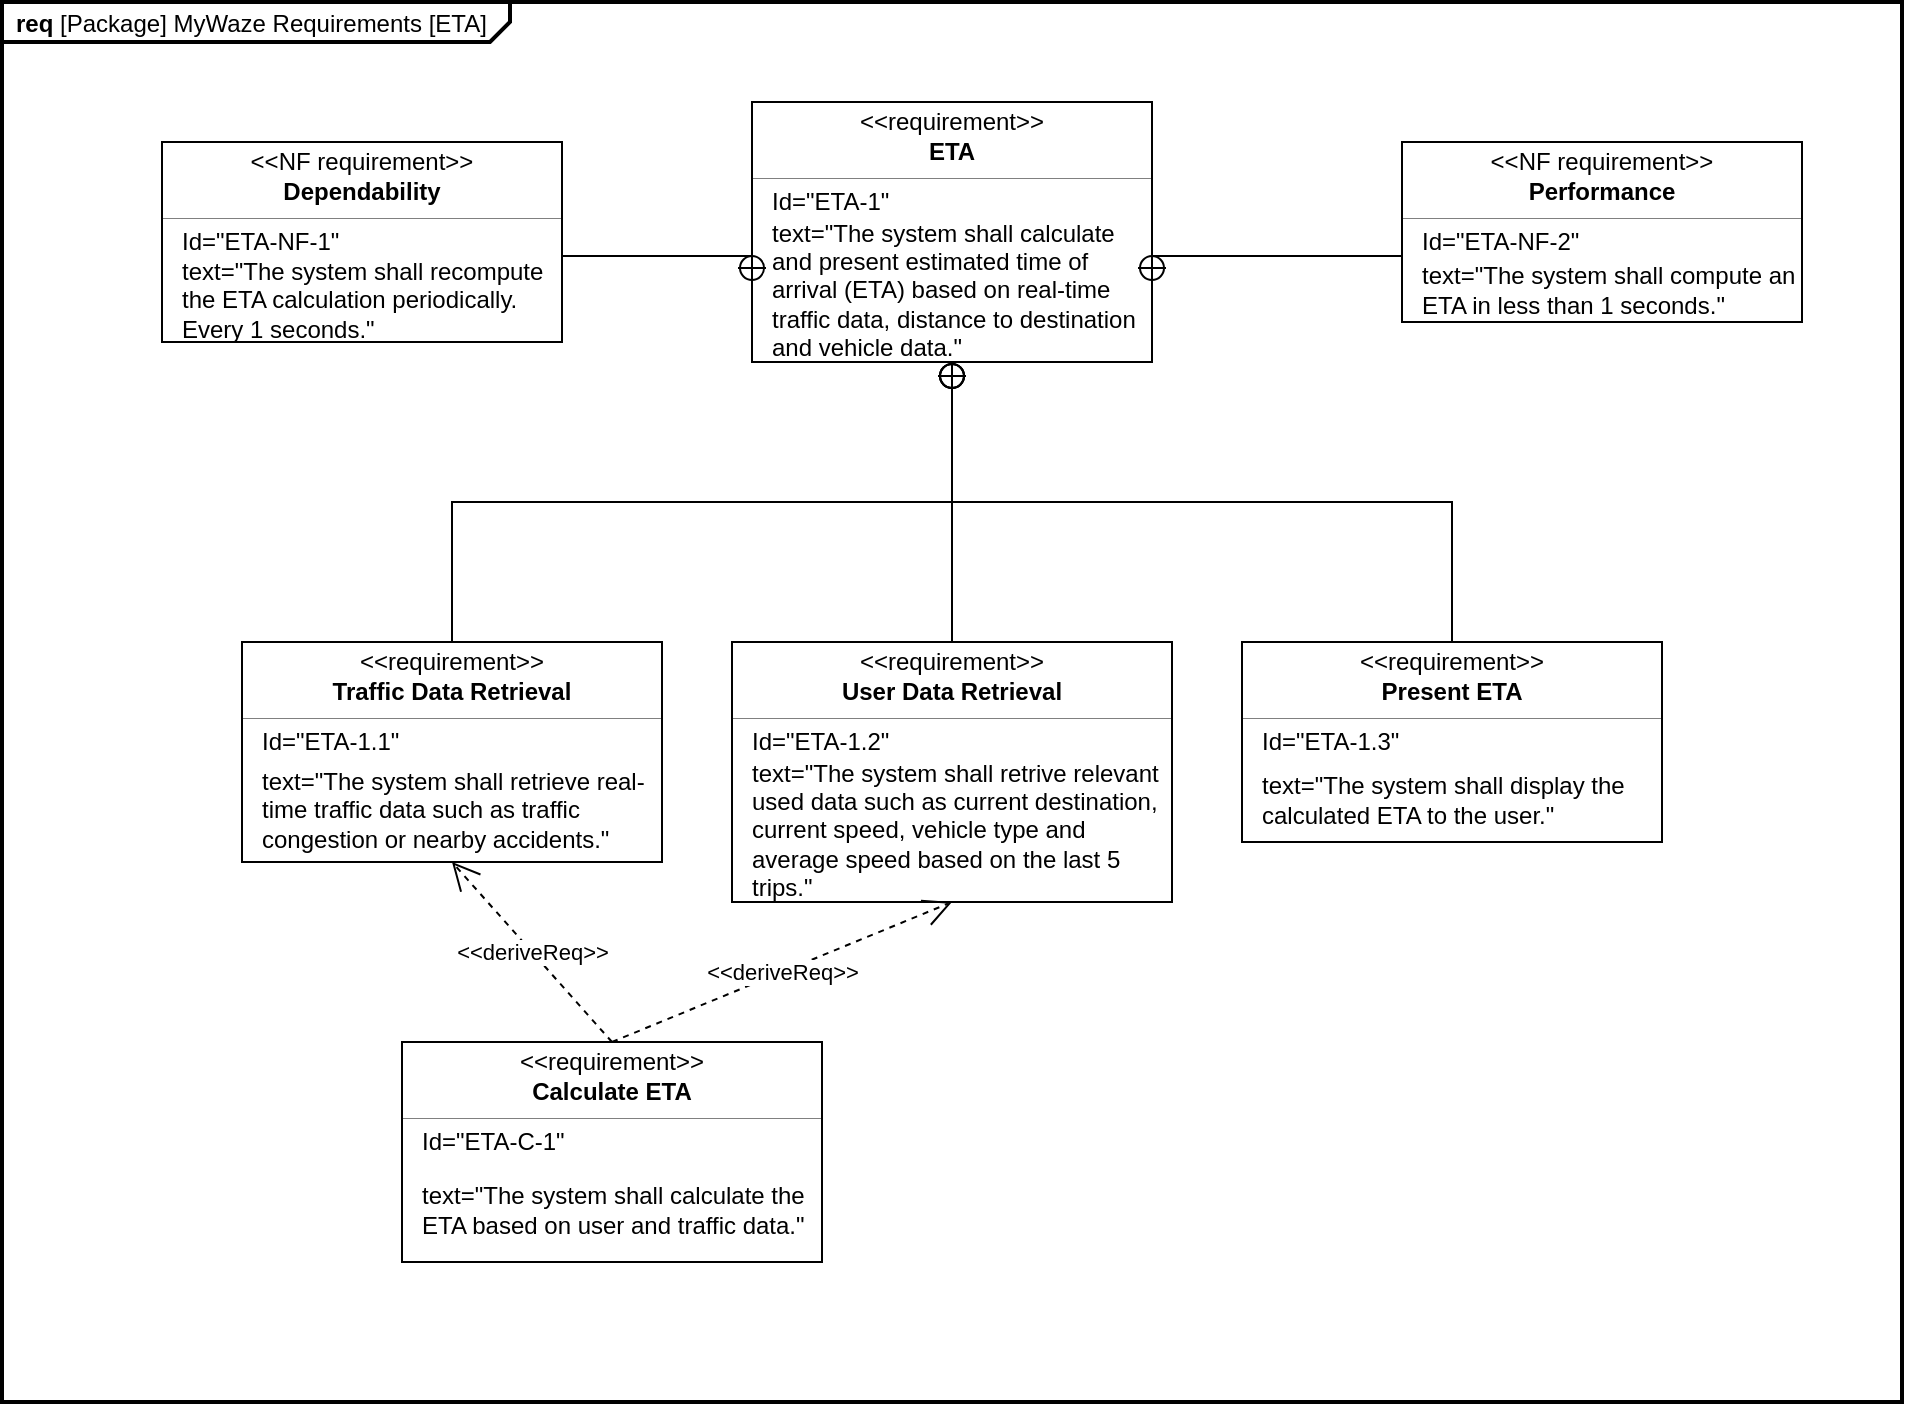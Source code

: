 <mxfile version="26.2.15">
  <diagram name="Page-1" id="RYryXJgeClwT_s10glKc">
    <mxGraphModel dx="984" dy="581" grid="1" gridSize="10" guides="1" tooltips="1" connect="1" arrows="1" fold="1" page="1" pageScale="1" pageWidth="1200" pageHeight="1600" math="0" shadow="0">
      <root>
        <mxCell id="0" />
        <mxCell id="1" parent="0" />
        <mxCell id="uUtpc5BEV1a3jRWs49Oi-1" value="&lt;p style=&quot;margin:0px;margin-top:4px;margin-left:7px;text-align:left;&quot;&gt;&lt;b&gt;req&lt;/b&gt;&amp;nbsp;&lt;span style=&quot;background-color: transparent; color: light-dark(rgb(0, 0, 0), rgb(255, 255, 255));&quot;&gt;[Package] MyWaze Requirements [&lt;/span&gt;&lt;span style=&quot;background-color: transparent; color: light-dark(rgb(0, 0, 0), rgb(255, 255, 255));&quot;&gt;ETA]&lt;/span&gt;&lt;/p&gt;" style="html=1;shape=mxgraph.sysml.package;overflow=fill;labelX=254.4;strokeWidth=2;align=center;" parent="1" vertex="1">
          <mxGeometry x="170" y="130" width="950" height="700" as="geometry" />
        </mxCell>
        <mxCell id="uUtpc5BEV1a3jRWs49Oi-2" value="" style="rounded=0;html=1;labelBackgroundColor=none;endArrow=none;edgeStyle=elbowEdgeStyle;elbow=vertical;startArrow=sysMLPackCont;startSize=12;exitX=0.5;exitY=1;exitDx=0;exitDy=0;" parent="1" source="uUtpc5BEV1a3jRWs49Oi-9" target="uUtpc5BEV1a3jRWs49Oi-16" edge="1">
          <mxGeometry relative="1" as="geometry">
            <mxPoint x="540" y="360.0" as="sourcePoint" />
            <mxPoint x="450" y="450" as="targetPoint" />
          </mxGeometry>
        </mxCell>
        <mxCell id="uUtpc5BEV1a3jRWs49Oi-3" value="" style="rounded=0;html=1;labelBackgroundColor=none;endArrow=none;edgeStyle=elbowEdgeStyle;elbow=vertical;startArrow=sysMLPackCont;startSize=12;exitX=0.5;exitY=1;exitDx=0;exitDy=0;" parent="1" source="uUtpc5BEV1a3jRWs49Oi-9" target="uUtpc5BEV1a3jRWs49Oi-10" edge="1">
          <mxGeometry relative="1" as="geometry">
            <mxPoint x="540" y="360" as="sourcePoint" />
            <mxPoint x="630" y="450.0" as="targetPoint" />
          </mxGeometry>
        </mxCell>
        <mxCell id="uUtpc5BEV1a3jRWs49Oi-4" value="" style="fontStyle=1;align=center;verticalAlign=middle;childLayout=stackLayout;horizontal=1;horizontalStack=0;resizeParent=1;resizeParentMax=0;resizeLast=0;marginBottom=0;" parent="1" vertex="1">
          <mxGeometry x="545" y="180" width="200" height="130" as="geometry" />
        </mxCell>
        <mxCell id="uUtpc5BEV1a3jRWs49Oi-5" value="&amp;lt;&amp;lt;requirement&amp;gt;&amp;gt;" style="html=1;align=center;spacing=0;verticalAlign=middle;strokeColor=none;fillColor=none;whiteSpace=wrap;spacingTop=3;" parent="uUtpc5BEV1a3jRWs49Oi-4" vertex="1">
          <mxGeometry width="200" height="16" as="geometry" />
        </mxCell>
        <mxCell id="uUtpc5BEV1a3jRWs49Oi-6" value="ETA" style="html=1;align=center;spacing=0;verticalAlign=middle;strokeColor=none;fillColor=none;whiteSpace=wrap;fontStyle=1" parent="uUtpc5BEV1a3jRWs49Oi-4" vertex="1">
          <mxGeometry y="16" width="200" height="18" as="geometry" />
        </mxCell>
        <mxCell id="uUtpc5BEV1a3jRWs49Oi-7" value="" style="line;strokeWidth=0.25;fillColor=none;align=left;verticalAlign=middle;spacingTop=-1;spacingLeft=3;spacingRight=3;rotatable=0;labelPosition=right;points=[];portConstraint=eastwest;" parent="uUtpc5BEV1a3jRWs49Oi-4" vertex="1">
          <mxGeometry y="34" width="200" height="8" as="geometry" />
        </mxCell>
        <mxCell id="uUtpc5BEV1a3jRWs49Oi-8" value="Id=&quot;ETA-1&quot;" style="html=1;align=left;spacing=0;verticalAlign=middle;strokeColor=none;fillColor=none;whiteSpace=wrap;spacingLeft=10;" parent="uUtpc5BEV1a3jRWs49Oi-4" vertex="1">
          <mxGeometry y="42" width="200" height="16" as="geometry" />
        </mxCell>
        <mxCell id="uUtpc5BEV1a3jRWs49Oi-9" value="text=&quot;The system shall calculate and present estimated time of arrival (ETA) based on real-time traffic data, distance to destination and vehicle data.&quot;" style="html=1;align=left;spacing=0;verticalAlign=middle;strokeColor=none;fillColor=none;whiteSpace=wrap;spacingLeft=10;" parent="uUtpc5BEV1a3jRWs49Oi-4" vertex="1">
          <mxGeometry y="58" width="200" height="72" as="geometry" />
        </mxCell>
        <mxCell id="uUtpc5BEV1a3jRWs49Oi-10" value="" style="fontStyle=1;align=center;verticalAlign=middle;childLayout=stackLayout;horizontal=1;horizontalStack=0;resizeParent=1;resizeParentMax=0;resizeLast=0;marginBottom=0;" parent="1" vertex="1">
          <mxGeometry x="535" y="450.0" width="220" height="130" as="geometry" />
        </mxCell>
        <mxCell id="uUtpc5BEV1a3jRWs49Oi-11" value="&amp;lt;&amp;lt;requirement&amp;gt;&amp;gt;" style="html=1;align=center;spacing=0;verticalAlign=middle;strokeColor=none;fillColor=none;whiteSpace=wrap;spacingTop=3;" parent="uUtpc5BEV1a3jRWs49Oi-10" vertex="1">
          <mxGeometry width="220" height="16" as="geometry" />
        </mxCell>
        <mxCell id="uUtpc5BEV1a3jRWs49Oi-12" value="User Data Retrieval" style="html=1;align=center;spacing=0;verticalAlign=middle;strokeColor=none;fillColor=none;whiteSpace=wrap;fontStyle=1" parent="uUtpc5BEV1a3jRWs49Oi-10" vertex="1">
          <mxGeometry y="16" width="220" height="18" as="geometry" />
        </mxCell>
        <mxCell id="uUtpc5BEV1a3jRWs49Oi-13" value="" style="line;strokeWidth=0.25;fillColor=none;align=left;verticalAlign=middle;spacingTop=-1;spacingLeft=3;spacingRight=3;rotatable=0;labelPosition=right;points=[];portConstraint=eastwest;" parent="uUtpc5BEV1a3jRWs49Oi-10" vertex="1">
          <mxGeometry y="34" width="220" height="8" as="geometry" />
        </mxCell>
        <mxCell id="uUtpc5BEV1a3jRWs49Oi-14" value="Id=&quot;ETA-1.2&quot;" style="html=1;align=left;spacing=0;verticalAlign=middle;strokeColor=none;fillColor=none;whiteSpace=wrap;spacingLeft=10;" parent="uUtpc5BEV1a3jRWs49Oi-10" vertex="1">
          <mxGeometry y="42" width="220" height="16" as="geometry" />
        </mxCell>
        <mxCell id="uUtpc5BEV1a3jRWs49Oi-15" value="text=&quot;The system shall retrive relevant used data such as current destination, current speed, vehicle type and average speed based on the last 5 trips.&quot;" style="html=1;align=left;spacing=0;verticalAlign=middle;strokeColor=none;fillColor=none;whiteSpace=wrap;spacingLeft=10;" parent="uUtpc5BEV1a3jRWs49Oi-10" vertex="1">
          <mxGeometry y="58" width="220" height="72" as="geometry" />
        </mxCell>
        <mxCell id="uUtpc5BEV1a3jRWs49Oi-16" value="" style="fontStyle=1;align=center;verticalAlign=middle;childLayout=stackLayout;horizontal=1;horizontalStack=0;resizeParent=1;resizeParentMax=0;resizeLast=0;marginBottom=0;" parent="1" vertex="1">
          <mxGeometry x="290" y="450.0" width="210" height="110" as="geometry" />
        </mxCell>
        <mxCell id="uUtpc5BEV1a3jRWs49Oi-17" value="&amp;lt;&amp;lt;requirement&amp;gt;&amp;gt;" style="html=1;align=center;spacing=0;verticalAlign=middle;strokeColor=none;fillColor=none;whiteSpace=wrap;spacingTop=3;" parent="uUtpc5BEV1a3jRWs49Oi-16" vertex="1">
          <mxGeometry width="210" height="16" as="geometry" />
        </mxCell>
        <mxCell id="uUtpc5BEV1a3jRWs49Oi-18" value="Traffic Data Retrieval" style="html=1;align=center;spacing=0;verticalAlign=middle;strokeColor=none;fillColor=none;whiteSpace=wrap;fontStyle=1" parent="uUtpc5BEV1a3jRWs49Oi-16" vertex="1">
          <mxGeometry y="16" width="210" height="18" as="geometry" />
        </mxCell>
        <mxCell id="uUtpc5BEV1a3jRWs49Oi-19" value="" style="line;strokeWidth=0.25;fillColor=none;align=left;verticalAlign=middle;spacingTop=-1;spacingLeft=3;spacingRight=3;rotatable=0;labelPosition=right;points=[];portConstraint=eastwest;" parent="uUtpc5BEV1a3jRWs49Oi-16" vertex="1">
          <mxGeometry y="34" width="210" height="8" as="geometry" />
        </mxCell>
        <mxCell id="uUtpc5BEV1a3jRWs49Oi-20" value="Id=&quot;ETA-1.1&quot;" style="html=1;align=left;spacing=0;verticalAlign=middle;strokeColor=none;fillColor=none;whiteSpace=wrap;spacingLeft=10;" parent="uUtpc5BEV1a3jRWs49Oi-16" vertex="1">
          <mxGeometry y="42" width="210" height="16" as="geometry" />
        </mxCell>
        <mxCell id="uUtpc5BEV1a3jRWs49Oi-21" value="text=&quot;The system shall retrieve real-time traffic data such as traffic congestion or nearby accidents.&quot;" style="html=1;align=left;spacing=0;verticalAlign=middle;strokeColor=none;fillColor=none;whiteSpace=wrap;spacingLeft=10;" parent="uUtpc5BEV1a3jRWs49Oi-16" vertex="1">
          <mxGeometry y="58" width="210" height="52" as="geometry" />
        </mxCell>
        <mxCell id="uUtpc5BEV1a3jRWs49Oi-22" value="" style="fontStyle=1;align=center;verticalAlign=middle;childLayout=stackLayout;horizontal=1;horizontalStack=0;resizeParent=1;resizeParentMax=0;resizeLast=0;marginBottom=0;" parent="1" vertex="1">
          <mxGeometry x="370" y="650" width="210" height="110" as="geometry" />
        </mxCell>
        <mxCell id="uUtpc5BEV1a3jRWs49Oi-23" value="&amp;lt;&amp;lt;requirement&amp;gt;&amp;gt;" style="html=1;align=center;spacing=0;verticalAlign=middle;strokeColor=none;fillColor=none;whiteSpace=wrap;spacingTop=3;" parent="uUtpc5BEV1a3jRWs49Oi-22" vertex="1">
          <mxGeometry width="210" height="16" as="geometry" />
        </mxCell>
        <mxCell id="uUtpc5BEV1a3jRWs49Oi-24" value="Calculate ETA" style="html=1;align=center;spacing=0;verticalAlign=middle;strokeColor=none;fillColor=none;whiteSpace=wrap;fontStyle=1" parent="uUtpc5BEV1a3jRWs49Oi-22" vertex="1">
          <mxGeometry y="16" width="210" height="18" as="geometry" />
        </mxCell>
        <mxCell id="uUtpc5BEV1a3jRWs49Oi-25" value="" style="line;strokeWidth=0.25;fillColor=none;align=left;verticalAlign=middle;spacingTop=-1;spacingLeft=3;spacingRight=3;rotatable=0;labelPosition=right;points=[];portConstraint=eastwest;" parent="uUtpc5BEV1a3jRWs49Oi-22" vertex="1">
          <mxGeometry y="34" width="210" height="8" as="geometry" />
        </mxCell>
        <mxCell id="uUtpc5BEV1a3jRWs49Oi-26" value="Id=&quot;ETA-C-1&quot;" style="html=1;align=left;spacing=0;verticalAlign=middle;strokeColor=none;fillColor=none;whiteSpace=wrap;spacingLeft=10;" parent="uUtpc5BEV1a3jRWs49Oi-22" vertex="1">
          <mxGeometry y="42" width="210" height="16" as="geometry" />
        </mxCell>
        <mxCell id="uUtpc5BEV1a3jRWs49Oi-27" value="text=&quot;The system shall calculate the ETA based on user and traffic data.&quot;" style="html=1;align=left;spacing=0;verticalAlign=middle;strokeColor=none;fillColor=none;whiteSpace=wrap;spacingLeft=10;" parent="uUtpc5BEV1a3jRWs49Oi-22" vertex="1">
          <mxGeometry y="58" width="210" height="52" as="geometry" />
        </mxCell>
        <mxCell id="uUtpc5BEV1a3jRWs49Oi-30" value="&amp;lt;&amp;lt;deriveReq&amp;gt;&amp;gt;" style="endArrow=open;html=1;edgeStyle=none;endSize=12;dashed=1;rounded=0;exitX=0.5;exitY=0;exitDx=0;exitDy=0;entryX=0.5;entryY=1;entryDx=0;entryDy=0;" parent="1" source="uUtpc5BEV1a3jRWs49Oi-23" target="uUtpc5BEV1a3jRWs49Oi-15" edge="1">
          <mxGeometry relative="1" as="geometry">
            <mxPoint x="660" y="630" as="sourcePoint" />
            <mxPoint x="780" y="630" as="targetPoint" />
          </mxGeometry>
        </mxCell>
        <mxCell id="uUtpc5BEV1a3jRWs49Oi-31" value="&amp;lt;&amp;lt;deriveReq&amp;gt;&amp;gt;" style="endArrow=open;html=1;edgeStyle=none;endSize=12;dashed=1;rounded=0;exitX=0.5;exitY=0;exitDx=0;exitDy=0;entryX=0.5;entryY=1;entryDx=0;entryDy=0;" parent="1" source="uUtpc5BEV1a3jRWs49Oi-23" target="uUtpc5BEV1a3jRWs49Oi-21" edge="1">
          <mxGeometry relative="1" as="geometry">
            <mxPoint x="660" y="630" as="sourcePoint" />
            <mxPoint x="780" y="630" as="targetPoint" />
          </mxGeometry>
        </mxCell>
        <mxCell id="uUtpc5BEV1a3jRWs49Oi-33" value="" style="fontStyle=1;align=center;verticalAlign=middle;childLayout=stackLayout;horizontal=1;horizontalStack=0;resizeParent=1;resizeParentMax=0;resizeLast=0;marginBottom=0;" parent="1" vertex="1">
          <mxGeometry x="790" y="450.0" width="210" height="100" as="geometry" />
        </mxCell>
        <mxCell id="uUtpc5BEV1a3jRWs49Oi-34" value="&amp;lt;&amp;lt;requirement&amp;gt;&amp;gt;" style="html=1;align=center;spacing=0;verticalAlign=middle;strokeColor=none;fillColor=none;whiteSpace=wrap;spacingTop=3;" parent="uUtpc5BEV1a3jRWs49Oi-33" vertex="1">
          <mxGeometry width="210" height="16" as="geometry" />
        </mxCell>
        <mxCell id="uUtpc5BEV1a3jRWs49Oi-35" value="Present ETA" style="html=1;align=center;spacing=0;verticalAlign=middle;strokeColor=none;fillColor=none;whiteSpace=wrap;fontStyle=1" parent="uUtpc5BEV1a3jRWs49Oi-33" vertex="1">
          <mxGeometry y="16" width="210" height="18" as="geometry" />
        </mxCell>
        <mxCell id="uUtpc5BEV1a3jRWs49Oi-36" value="" style="line;strokeWidth=0.25;fillColor=none;align=left;verticalAlign=middle;spacingTop=-1;spacingLeft=3;spacingRight=3;rotatable=0;labelPosition=right;points=[];portConstraint=eastwest;" parent="uUtpc5BEV1a3jRWs49Oi-33" vertex="1">
          <mxGeometry y="34" width="210" height="8" as="geometry" />
        </mxCell>
        <mxCell id="uUtpc5BEV1a3jRWs49Oi-37" value="Id=&quot;ETA-1.3&quot;" style="html=1;align=left;spacing=0;verticalAlign=middle;strokeColor=none;fillColor=none;whiteSpace=wrap;spacingLeft=10;" parent="uUtpc5BEV1a3jRWs49Oi-33" vertex="1">
          <mxGeometry y="42" width="210" height="16" as="geometry" />
        </mxCell>
        <mxCell id="uUtpc5BEV1a3jRWs49Oi-38" value="text=&quot;The system shall display the calculated ETA to the user.&quot;" style="html=1;align=left;spacing=0;verticalAlign=middle;strokeColor=none;fillColor=none;whiteSpace=wrap;spacingLeft=10;" parent="uUtpc5BEV1a3jRWs49Oi-33" vertex="1">
          <mxGeometry y="58" width="210" height="42" as="geometry" />
        </mxCell>
        <mxCell id="uUtpc5BEV1a3jRWs49Oi-39" value="" style="rounded=0;html=1;labelBackgroundColor=none;endArrow=none;edgeStyle=elbowEdgeStyle;elbow=vertical;startArrow=sysMLPackCont;startSize=12;exitX=0.5;exitY=1;exitDx=0;exitDy=0;entryX=0.5;entryY=0;entryDx=0;entryDy=0;" parent="1" source="uUtpc5BEV1a3jRWs49Oi-9" target="uUtpc5BEV1a3jRWs49Oi-34" edge="1">
          <mxGeometry relative="1" as="geometry">
            <mxPoint x="680" y="300" as="sourcePoint" />
            <mxPoint x="775" y="430" as="targetPoint" />
          </mxGeometry>
        </mxCell>
        <mxCell id="uUtpc5BEV1a3jRWs49Oi-40" value="" style="fontStyle=1;align=center;verticalAlign=middle;childLayout=stackLayout;horizontal=1;horizontalStack=0;resizeParent=1;resizeParentMax=0;resizeLast=0;marginBottom=0;" parent="1" vertex="1">
          <mxGeometry x="250" y="200" width="200" height="100" as="geometry" />
        </mxCell>
        <mxCell id="uUtpc5BEV1a3jRWs49Oi-41" value="&amp;lt;&amp;lt;NF requirement&amp;gt;&amp;gt;" style="html=1;align=center;spacing=0;verticalAlign=middle;strokeColor=none;fillColor=none;whiteSpace=wrap;spacingTop=3;" parent="uUtpc5BEV1a3jRWs49Oi-40" vertex="1">
          <mxGeometry width="200" height="16" as="geometry" />
        </mxCell>
        <mxCell id="uUtpc5BEV1a3jRWs49Oi-42" value="Dependability" style="html=1;align=center;spacing=0;verticalAlign=middle;strokeColor=none;fillColor=none;whiteSpace=wrap;fontStyle=1" parent="uUtpc5BEV1a3jRWs49Oi-40" vertex="1">
          <mxGeometry y="16" width="200" height="18" as="geometry" />
        </mxCell>
        <mxCell id="uUtpc5BEV1a3jRWs49Oi-43" value="" style="line;strokeWidth=0.25;fillColor=none;align=left;verticalAlign=middle;spacingTop=-1;spacingLeft=3;spacingRight=3;rotatable=0;labelPosition=right;points=[];portConstraint=eastwest;" parent="uUtpc5BEV1a3jRWs49Oi-40" vertex="1">
          <mxGeometry y="34" width="200" height="8" as="geometry" />
        </mxCell>
        <mxCell id="uUtpc5BEV1a3jRWs49Oi-44" value="Id=&quot;ETA-NF-1&quot;" style="html=1;align=left;spacing=0;verticalAlign=middle;strokeColor=none;fillColor=none;whiteSpace=wrap;spacingLeft=10;" parent="uUtpc5BEV1a3jRWs49Oi-40" vertex="1">
          <mxGeometry y="42" width="200" height="16" as="geometry" />
        </mxCell>
        <mxCell id="uUtpc5BEV1a3jRWs49Oi-45" value="text=&quot;The system shall recompute the ETA calculation periodically. Every 1 seconds.&quot;" style="html=1;align=left;spacing=0;verticalAlign=middle;strokeColor=none;fillColor=none;whiteSpace=wrap;spacingLeft=10;" parent="uUtpc5BEV1a3jRWs49Oi-40" vertex="1">
          <mxGeometry y="58" width="200" height="42" as="geometry" />
        </mxCell>
        <mxCell id="uUtpc5BEV1a3jRWs49Oi-46" value="" style="fontStyle=1;align=center;verticalAlign=middle;childLayout=stackLayout;horizontal=1;horizontalStack=0;resizeParent=1;resizeParentMax=0;resizeLast=0;marginBottom=0;" parent="1" vertex="1">
          <mxGeometry x="870" y="200" width="200" height="90" as="geometry" />
        </mxCell>
        <mxCell id="uUtpc5BEV1a3jRWs49Oi-47" value="&amp;lt;&amp;lt;NF requirement&amp;gt;&amp;gt;" style="html=1;align=center;spacing=0;verticalAlign=middle;strokeColor=none;fillColor=none;whiteSpace=wrap;spacingTop=3;" parent="uUtpc5BEV1a3jRWs49Oi-46" vertex="1">
          <mxGeometry width="200" height="16" as="geometry" />
        </mxCell>
        <mxCell id="uUtpc5BEV1a3jRWs49Oi-48" value="Performance" style="html=1;align=center;spacing=0;verticalAlign=middle;strokeColor=none;fillColor=none;whiteSpace=wrap;fontStyle=1" parent="uUtpc5BEV1a3jRWs49Oi-46" vertex="1">
          <mxGeometry y="16" width="200" height="18" as="geometry" />
        </mxCell>
        <mxCell id="uUtpc5BEV1a3jRWs49Oi-49" value="" style="line;strokeWidth=0.25;fillColor=none;align=left;verticalAlign=middle;spacingTop=-1;spacingLeft=3;spacingRight=3;rotatable=0;labelPosition=right;points=[];portConstraint=eastwest;" parent="uUtpc5BEV1a3jRWs49Oi-46" vertex="1">
          <mxGeometry y="34" width="200" height="8" as="geometry" />
        </mxCell>
        <mxCell id="uUtpc5BEV1a3jRWs49Oi-50" value="Id=&quot;ETA-NF-2&quot;" style="html=1;align=left;spacing=0;verticalAlign=middle;strokeColor=none;fillColor=none;whiteSpace=wrap;spacingLeft=10;" parent="uUtpc5BEV1a3jRWs49Oi-46" vertex="1">
          <mxGeometry y="42" width="200" height="16" as="geometry" />
        </mxCell>
        <mxCell id="uUtpc5BEV1a3jRWs49Oi-51" value="text=&quot;The system shall compute an ETA in less than 1 seconds.&quot;" style="html=1;align=left;spacing=0;verticalAlign=middle;strokeColor=none;fillColor=none;whiteSpace=wrap;spacingLeft=10;" parent="uUtpc5BEV1a3jRWs49Oi-46" vertex="1">
          <mxGeometry y="58" width="200" height="32" as="geometry" />
        </mxCell>
        <mxCell id="uUtpc5BEV1a3jRWs49Oi-52" value="" style="rounded=0;html=1;labelBackgroundColor=none;endArrow=none;edgeStyle=elbowEdgeStyle;elbow=vertical;startArrow=sysMLPackCont;startSize=12;exitX=1;exitY=0.25;exitDx=0;exitDy=0;entryX=0;entryY=1;entryDx=0;entryDy=0;" parent="1" source="uUtpc5BEV1a3jRWs49Oi-9" target="uUtpc5BEV1a3jRWs49Oi-50" edge="1">
          <mxGeometry relative="1" as="geometry">
            <mxPoint x="655" y="320" as="sourcePoint" />
            <mxPoint x="905" y="460" as="targetPoint" />
          </mxGeometry>
        </mxCell>
        <mxCell id="uUtpc5BEV1a3jRWs49Oi-53" value="" style="rounded=0;html=1;labelBackgroundColor=none;endArrow=none;edgeStyle=elbowEdgeStyle;elbow=vertical;startArrow=sysMLPackCont;startSize=12;exitX=0;exitY=0.25;exitDx=0;exitDy=0;entryX=1;entryY=0;entryDx=0;entryDy=0;" parent="1" source="uUtpc5BEV1a3jRWs49Oi-9" target="uUtpc5BEV1a3jRWs49Oi-45" edge="1">
          <mxGeometry relative="1" as="geometry">
            <mxPoint x="755" y="266" as="sourcePoint" />
            <mxPoint x="880" y="268" as="targetPoint" />
          </mxGeometry>
        </mxCell>
      </root>
    </mxGraphModel>
  </diagram>
</mxfile>
